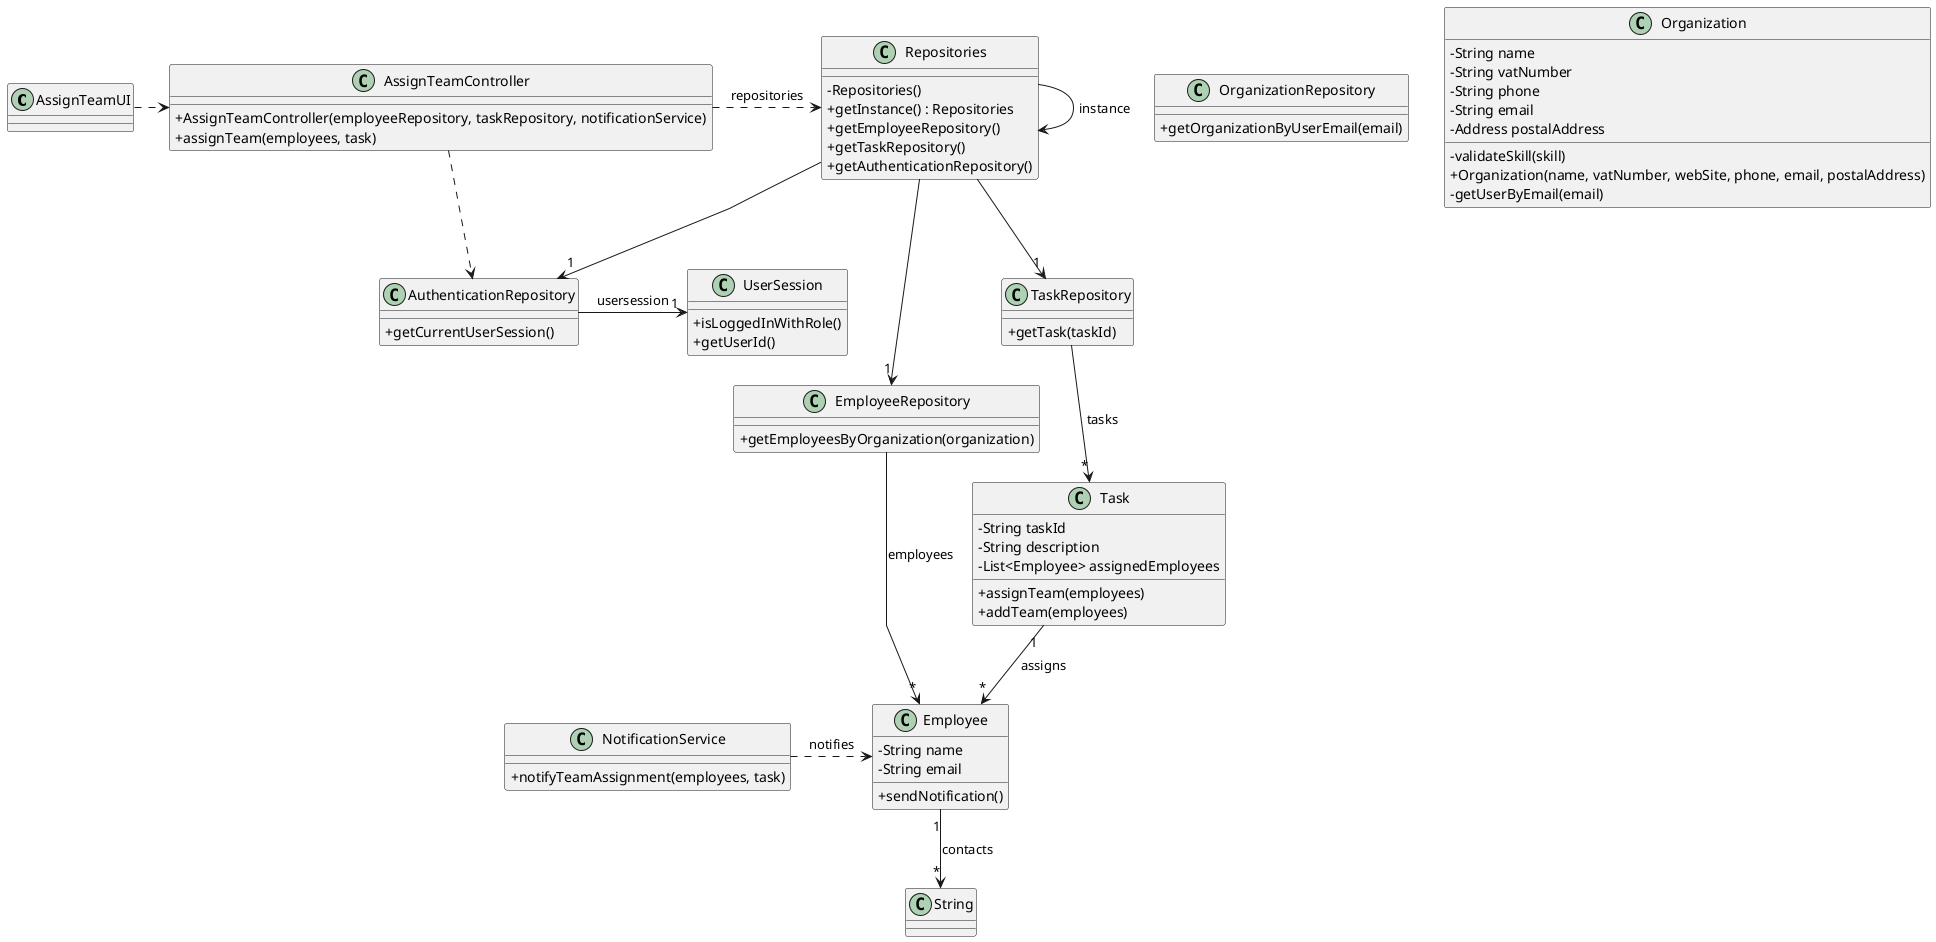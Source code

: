 @startuml
'skinparam monochrome true
skinparam packageStyle rectangle
skinparam shadowing false
skinparam linetype polyline
'skinparam linetype orto

skinparam classAttributeIconSize 0

'left to right direction

class AssignTeamUI {
}

class AssignTeamController {
    + AssignTeamController(employeeRepository, taskRepository, notificationService)
    + assignTeam(employees, task)
}

class Repositories {
    - Repositories()
    + getInstance() : Repositories
    + getEmployeeRepository()
    + getTaskRepository()
    + getAuthenticationRepository()
}

class AuthenticationRepository {
    + getCurrentUserSession()
}

class UserSession {
    + isLoggedInWithRole()
    + getUserId()
}

class EmployeeRepository {
    + getEmployeesByOrganization(organization)
}

class OrganizationRepository {
    + getOrganizationByUserEmail(email)
}

class Organization {
    - String name
    - String vatNumber
    - String phone
    - String email
    - Address postalAddress
    - validateSkill(skill)
    + Organization(name, vatNumber, webSite, phone, email, postalAddress)
    - getUserByEmail(email)
}

class TaskRepository {
    + getTask(taskId)
}

class Task {
    - String taskId
    - String description
    - List<Employee> assignedEmployees
    + assignTeam(employees)
    + addTeam(employees)
}

class NotificationService {
    + notifyTeamAssignment(employees, task)
}

class Employee {
    - String name
    - String email
    + sendNotification()
}



Repositories -> Repositories : instance
AssignTeamUI .> AssignTeamController
AssignTeamController .> Repositories : repositories
Repositories --> "1" EmployeeRepository
EmployeeRepository --> "*" Employee : employees
AuthenticationRepository -> "1" UserSession : usersession
Repositories --> "1" AuthenticationRepository
Repositories --> "1" TaskRepository
TaskRepository --> "*" Task : tasks
Task "1" --> "*" Employee : assigns
AssignTeamController .> AuthenticationRepository
Employee "1" --> "*" String : contacts
NotificationService .> Employee : notifies

@enduml
